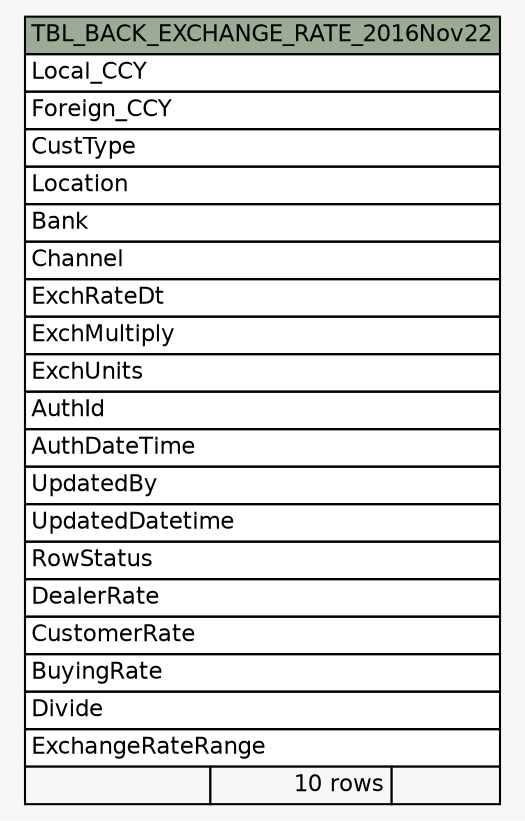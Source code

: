 // dot 2.38.0 on Windows 10 10.0
// SchemaSpy rev 590
digraph "TBL_BACK_EXCHANGE_RATE_2016Nov22" {
  graph [
    rankdir="RL"
    bgcolor="#f7f7f7"
    nodesep="0.18"
    ranksep="0.46"
    fontname="Helvetica"
    fontsize="11"
  ];
  node [
    fontname="Helvetica"
    fontsize="11"
    shape="plaintext"
  ];
  edge [
    arrowsize="0.8"
  ];
  "TBL_BACK_EXCHANGE_RATE_2016Nov22" [
    label=<
    <TABLE BORDER="0" CELLBORDER="1" CELLSPACING="0" BGCOLOR="#ffffff">
      <TR><TD COLSPAN="3" BGCOLOR="#9bab96" ALIGN="CENTER">TBL_BACK_EXCHANGE_RATE_2016Nov22</TD></TR>
      <TR><TD PORT="Local_CCY" COLSPAN="3" ALIGN="LEFT">Local_CCY</TD></TR>
      <TR><TD PORT="Foreign_CCY" COLSPAN="3" ALIGN="LEFT">Foreign_CCY</TD></TR>
      <TR><TD PORT="CustType" COLSPAN="3" ALIGN="LEFT">CustType</TD></TR>
      <TR><TD PORT="Location" COLSPAN="3" ALIGN="LEFT">Location</TD></TR>
      <TR><TD PORT="Bank" COLSPAN="3" ALIGN="LEFT">Bank</TD></TR>
      <TR><TD PORT="Channel" COLSPAN="3" ALIGN="LEFT">Channel</TD></TR>
      <TR><TD PORT="ExchRateDt" COLSPAN="3" ALIGN="LEFT">ExchRateDt</TD></TR>
      <TR><TD PORT="ExchMultiply" COLSPAN="3" ALIGN="LEFT">ExchMultiply</TD></TR>
      <TR><TD PORT="ExchUnits" COLSPAN="3" ALIGN="LEFT">ExchUnits</TD></TR>
      <TR><TD PORT="AuthId" COLSPAN="3" ALIGN="LEFT">AuthId</TD></TR>
      <TR><TD PORT="AuthDateTime" COLSPAN="3" ALIGN="LEFT">AuthDateTime</TD></TR>
      <TR><TD PORT="UpdatedBy" COLSPAN="3" ALIGN="LEFT">UpdatedBy</TD></TR>
      <TR><TD PORT="UpdatedDatetime" COLSPAN="3" ALIGN="LEFT">UpdatedDatetime</TD></TR>
      <TR><TD PORT="RowStatus" COLSPAN="3" ALIGN="LEFT">RowStatus</TD></TR>
      <TR><TD PORT="DealerRate" COLSPAN="3" ALIGN="LEFT">DealerRate</TD></TR>
      <TR><TD PORT="CustomerRate" COLSPAN="3" ALIGN="LEFT">CustomerRate</TD></TR>
      <TR><TD PORT="BuyingRate" COLSPAN="3" ALIGN="LEFT">BuyingRate</TD></TR>
      <TR><TD PORT="Divide" COLSPAN="3" ALIGN="LEFT">Divide</TD></TR>
      <TR><TD PORT="ExchangeRateRange" COLSPAN="3" ALIGN="LEFT">ExchangeRateRange</TD></TR>
      <TR><TD ALIGN="LEFT" BGCOLOR="#f7f7f7">  </TD><TD ALIGN="RIGHT" BGCOLOR="#f7f7f7">10 rows</TD><TD ALIGN="RIGHT" BGCOLOR="#f7f7f7">  </TD></TR>
    </TABLE>>
    URL="tables/TBL_BACK_EXCHANGE_RATE_2016Nov22.html"
    tooltip="TBL_BACK_EXCHANGE_RATE_2016Nov22"
  ];
}

